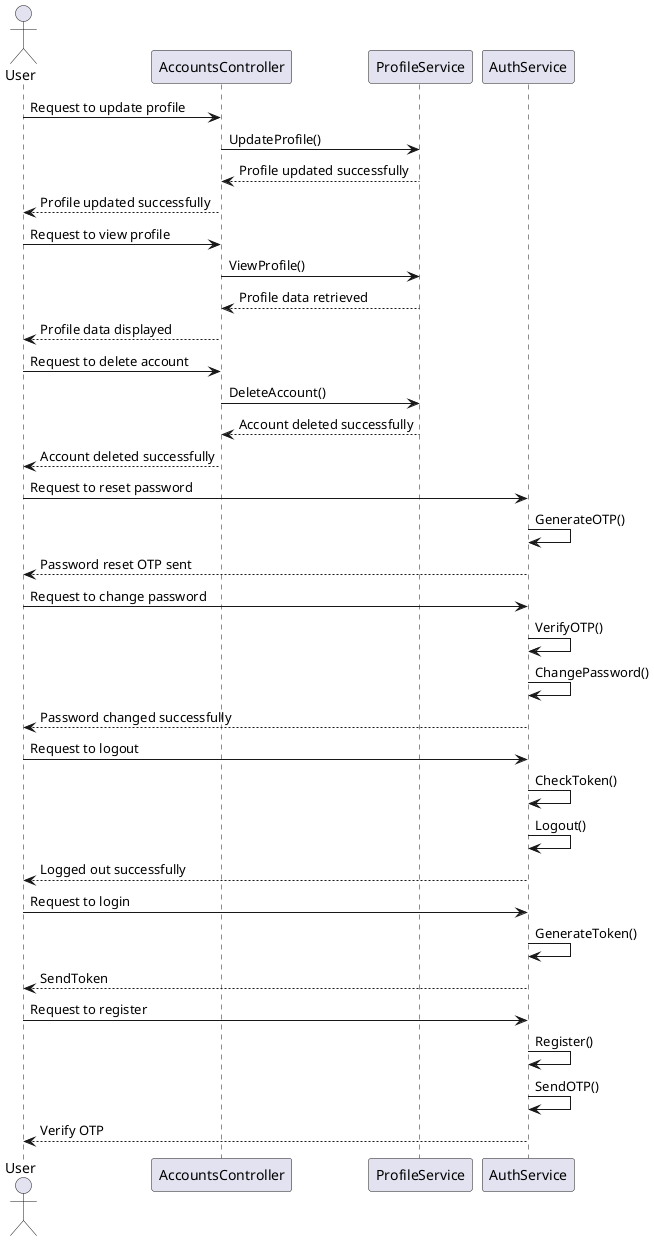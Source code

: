 @startuml seq

actor User as User

participant "AccountsController" as AC
participant "ProfileService" as PS
participant "AuthService" as AS

User -> AC: Request to update profile
AC -> PS: UpdateProfile()
PS --> AC: Profile updated successfully
AC --> User: Profile updated successfully

User -> AC: Request to view profile
AC -> PS: ViewProfile()
PS --> AC: Profile data retrieved
AC --> User: Profile data displayed

User -> AC: Request to delete account
AC -> PS: DeleteAccount()
PS --> AC: Account deleted successfully
AC --> User: Account deleted successfully

User -> AS: Request to reset password
AS -> AS: GenerateOTP()
AS --> User: Password reset OTP sent

User -> AS: Request to change password
AS -> AS: VerifyOTP()
AS -> AS: ChangePassword()
AS --> User: Password changed successfully

User -> AS: Request to logout
AS -> AS: CheckToken()
AS -> AS: Logout()
AS --> User: Logged out successfully

User -> AS: Request to login
AS -> AS: GenerateToken()
AS --> User: SendToken

User -> AS: Request to register
AS -> AS: Register()
AS -> AS: SendOTP()
AS --> User: Verify OTP

@enduml
